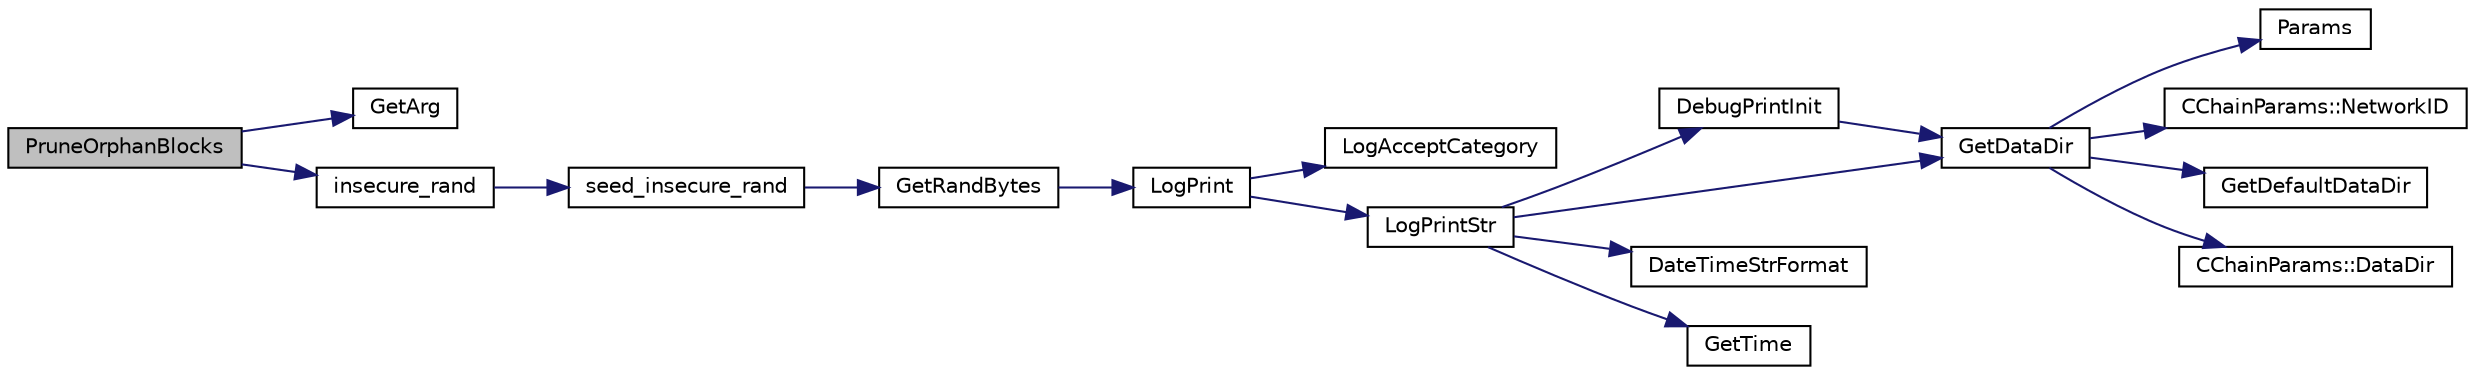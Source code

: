 digraph "PruneOrphanBlocks"
{
  edge [fontname="Helvetica",fontsize="10",labelfontname="Helvetica",labelfontsize="10"];
  node [fontname="Helvetica",fontsize="10",shape=record];
  rankdir="LR";
  Node4964 [label="PruneOrphanBlocks",height=0.2,width=0.4,color="black", fillcolor="grey75", style="filled", fontcolor="black"];
  Node4964 -> Node4965 [color="midnightblue",fontsize="10",style="solid",fontname="Helvetica"];
  Node4965 [label="GetArg",height=0.2,width=0.4,color="black", fillcolor="white", style="filled",URL="$df/d2d/util_8cpp.html#a24f685720bf40370e5bd2a192ad50cd8",tooltip="Return string argument or default value. "];
  Node4964 -> Node4966 [color="midnightblue",fontsize="10",style="solid",fontname="Helvetica"];
  Node4966 [label="insecure_rand",height=0.2,width=0.4,color="black", fillcolor="white", style="filled",URL="$d8/d3c/util_8h.html#ae8f7a2f188545bbbf746160adc42038e"];
  Node4966 -> Node4967 [color="midnightblue",fontsize="10",style="solid",fontname="Helvetica"];
  Node4967 [label="seed_insecure_rand",height=0.2,width=0.4,color="black", fillcolor="white", style="filled",URL="$d8/d3c/util_8h.html#abef4e13668f53ac5404c796462aed9b4",tooltip="Seed insecure_rand using the random pool. "];
  Node4967 -> Node4968 [color="midnightblue",fontsize="10",style="solid",fontname="Helvetica"];
  Node4968 [label="GetRandBytes",height=0.2,width=0.4,color="black", fillcolor="white", style="filled",URL="$df/d2d/util_8cpp.html#acf52c2aa8213c7b15e26594a2264ed8a"];
  Node4968 -> Node4969 [color="midnightblue",fontsize="10",style="solid",fontname="Helvetica"];
  Node4969 [label="LogPrint",height=0.2,width=0.4,color="black", fillcolor="white", style="filled",URL="$d8/d3c/util_8h.html#aab1f837a2366f424bdc996fdf6352171"];
  Node4969 -> Node4970 [color="midnightblue",fontsize="10",style="solid",fontname="Helvetica"];
  Node4970 [label="LogAcceptCategory",height=0.2,width=0.4,color="black", fillcolor="white", style="filled",URL="$d8/d3c/util_8h.html#a343d2a13efe00125f78d25dafb0a8d98"];
  Node4969 -> Node4971 [color="midnightblue",fontsize="10",style="solid",fontname="Helvetica"];
  Node4971 [label="LogPrintStr",height=0.2,width=0.4,color="black", fillcolor="white", style="filled",URL="$d8/d3c/util_8h.html#afd4c3002b2797c0560adddb6af3ca1da"];
  Node4971 -> Node4972 [color="midnightblue",fontsize="10",style="solid",fontname="Helvetica"];
  Node4972 [label="DebugPrintInit",height=0.2,width=0.4,color="black", fillcolor="white", style="filled",URL="$df/d2d/util_8cpp.html#a751ff5f21d880737811136b5e0bcea12"];
  Node4972 -> Node4973 [color="midnightblue",fontsize="10",style="solid",fontname="Helvetica"];
  Node4973 [label="GetDataDir",height=0.2,width=0.4,color="black", fillcolor="white", style="filled",URL="$df/d2d/util_8cpp.html#ab83866a054745d4b30a3948a1b44beba"];
  Node4973 -> Node4974 [color="midnightblue",fontsize="10",style="solid",fontname="Helvetica"];
  Node4974 [label="Params",height=0.2,width=0.4,color="black", fillcolor="white", style="filled",URL="$df/dbf/chainparams_8cpp.html#ace5c5b706d71a324a417dd2db394fd4a",tooltip="Return the currently selected parameters. "];
  Node4973 -> Node4975 [color="midnightblue",fontsize="10",style="solid",fontname="Helvetica"];
  Node4975 [label="CChainParams::NetworkID",height=0.2,width=0.4,color="black", fillcolor="white", style="filled",URL="$d1/d4f/class_c_chain_params.html#a90dc493ec0c0325c98c3ac06eb99862b"];
  Node4973 -> Node4976 [color="midnightblue",fontsize="10",style="solid",fontname="Helvetica"];
  Node4976 [label="GetDefaultDataDir",height=0.2,width=0.4,color="black", fillcolor="white", style="filled",URL="$df/d2d/util_8cpp.html#ab272995de020a3bcbf743be630e485c6"];
  Node4973 -> Node4977 [color="midnightblue",fontsize="10",style="solid",fontname="Helvetica"];
  Node4977 [label="CChainParams::DataDir",height=0.2,width=0.4,color="black", fillcolor="white", style="filled",URL="$d1/d4f/class_c_chain_params.html#a959488b5d8e6fe62857940b831d73a78"];
  Node4971 -> Node4973 [color="midnightblue",fontsize="10",style="solid",fontname="Helvetica"];
  Node4971 -> Node4978 [color="midnightblue",fontsize="10",style="solid",fontname="Helvetica"];
  Node4978 [label="DateTimeStrFormat",height=0.2,width=0.4,color="black", fillcolor="white", style="filled",URL="$df/d2d/util_8cpp.html#a749bc6776c8ec72d7c5e4dea56aee415"];
  Node4971 -> Node4979 [color="midnightblue",fontsize="10",style="solid",fontname="Helvetica"];
  Node4979 [label="GetTime",height=0.2,width=0.4,color="black", fillcolor="white", style="filled",URL="$df/d2d/util_8cpp.html#a46fac5fba8ba905b5f9acb364f5d8c6f"];
}
